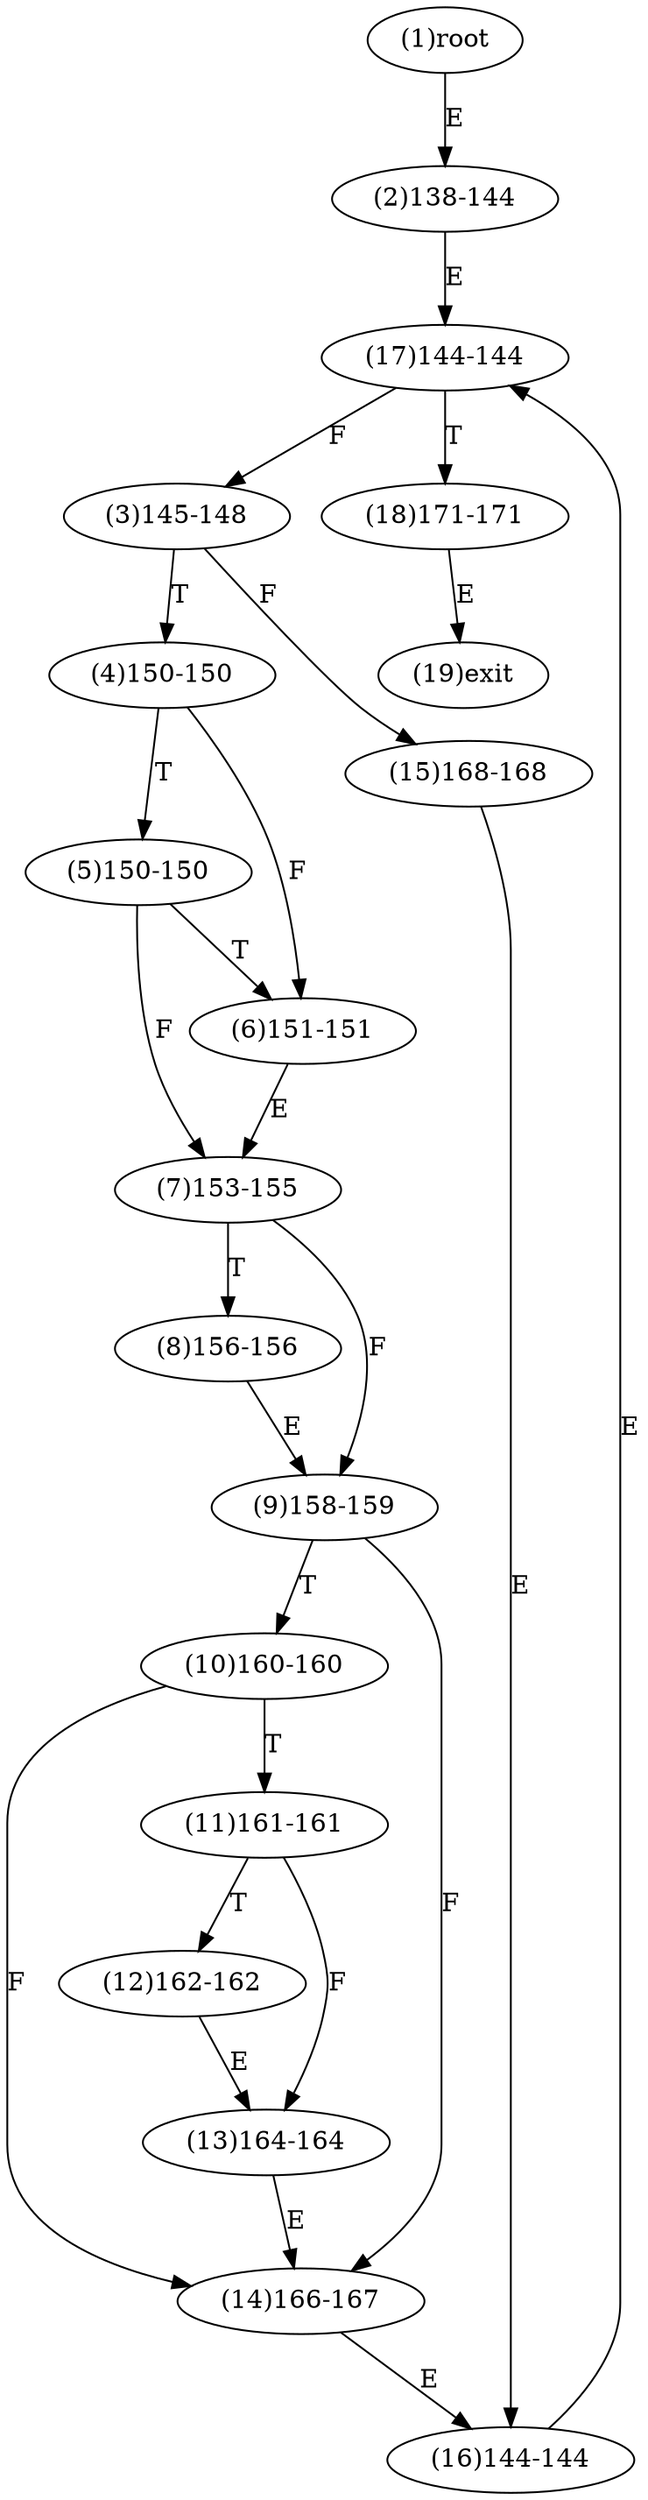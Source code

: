 digraph "" { 
1[ label="(1)root"];
2[ label="(2)138-144"];
3[ label="(3)145-148"];
4[ label="(4)150-150"];
5[ label="(5)150-150"];
6[ label="(6)151-151"];
7[ label="(7)153-155"];
8[ label="(8)156-156"];
9[ label="(9)158-159"];
10[ label="(10)160-160"];
11[ label="(11)161-161"];
12[ label="(12)162-162"];
13[ label="(13)164-164"];
14[ label="(14)166-167"];
15[ label="(15)168-168"];
17[ label="(17)144-144"];
16[ label="(16)144-144"];
19[ label="(19)exit"];
18[ label="(18)171-171"];
1->2[ label="E"];
2->17[ label="E"];
3->15[ label="F"];
3->4[ label="T"];
4->6[ label="F"];
4->5[ label="T"];
5->7[ label="F"];
5->6[ label="T"];
6->7[ label="E"];
7->9[ label="F"];
7->8[ label="T"];
8->9[ label="E"];
9->14[ label="F"];
9->10[ label="T"];
10->14[ label="F"];
10->11[ label="T"];
11->13[ label="F"];
11->12[ label="T"];
12->13[ label="E"];
13->14[ label="E"];
14->16[ label="E"];
15->16[ label="E"];
16->17[ label="E"];
17->3[ label="F"];
17->18[ label="T"];
18->19[ label="E"];
}